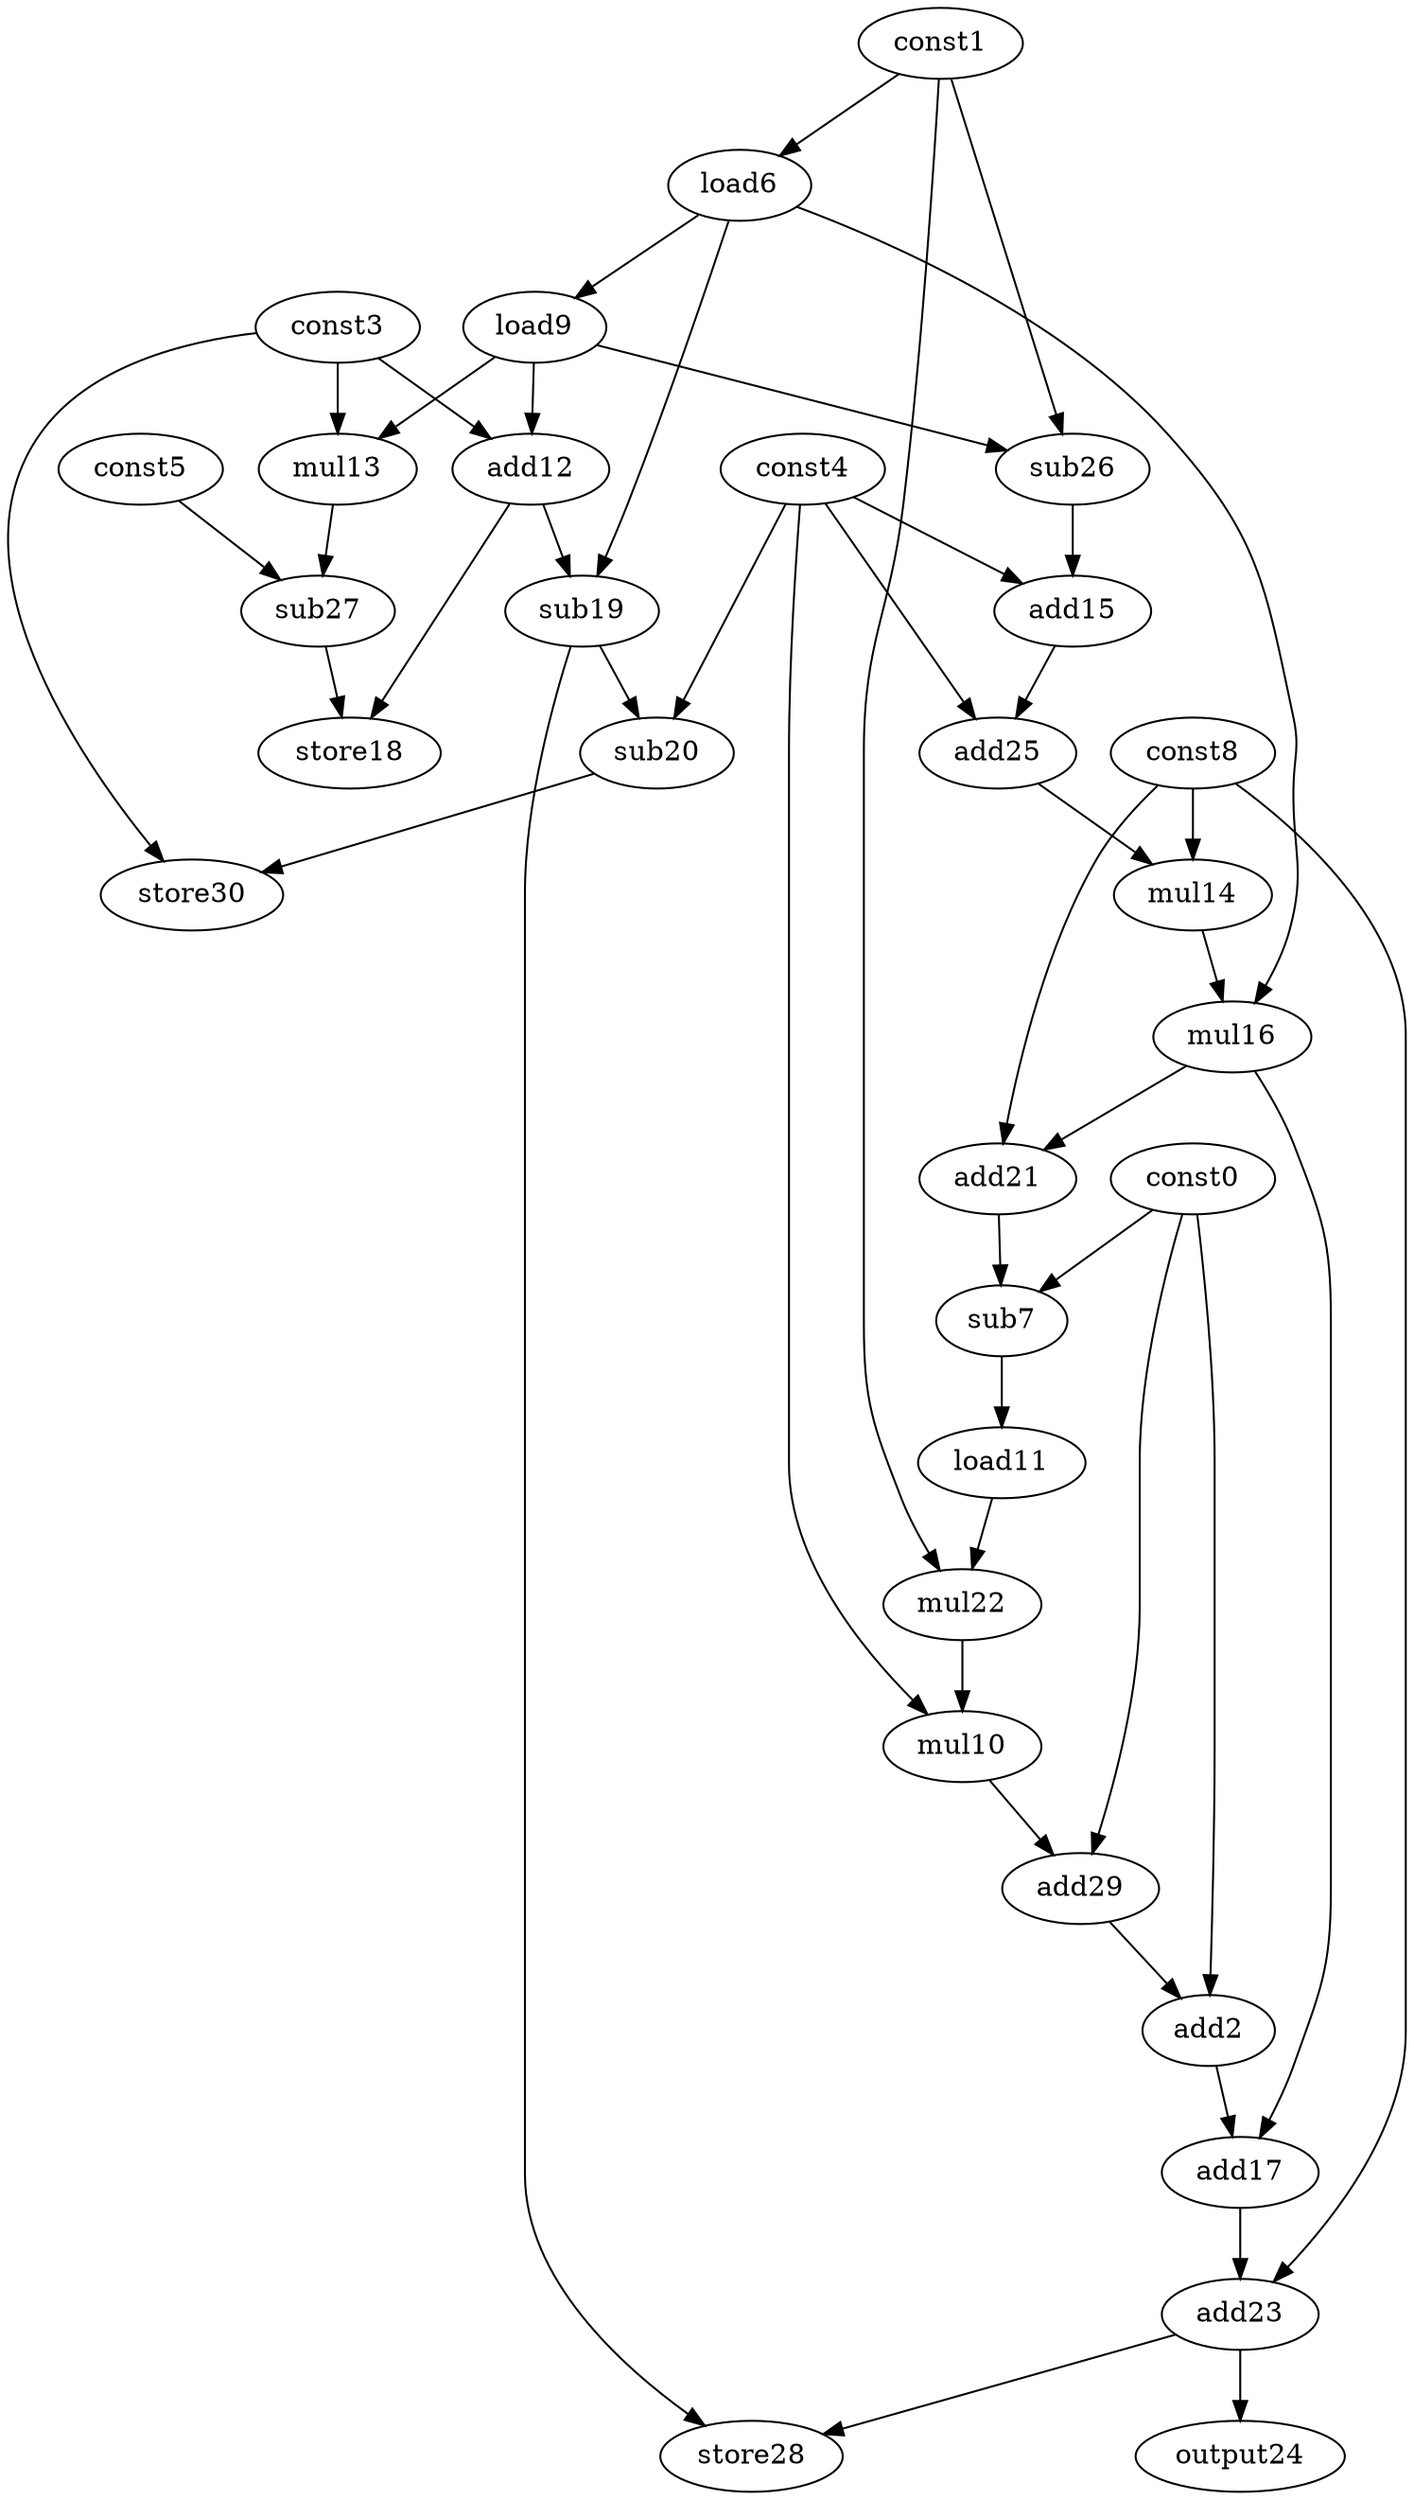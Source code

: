 digraph G { 
const0[opcode=const]; 
const1[opcode=const]; 
add2[opcode=add]; 
const3[opcode=const]; 
const4[opcode=const]; 
const5[opcode=const]; 
load6[opcode=load]; 
sub7[opcode=sub]; 
const8[opcode=const]; 
load9[opcode=load]; 
mul10[opcode=mul]; 
load11[opcode=load]; 
add12[opcode=add]; 
mul13[opcode=mul]; 
mul14[opcode=mul]; 
add15[opcode=add]; 
mul16[opcode=mul]; 
add17[opcode=add]; 
store18[opcode=store]; 
sub19[opcode=sub]; 
sub20[opcode=sub]; 
add21[opcode=add]; 
mul22[opcode=mul]; 
add23[opcode=add]; 
output24[opcode=output]; 
add25[opcode=add]; 
sub26[opcode=sub]; 
sub27[opcode=sub]; 
store28[opcode=store]; 
add29[opcode=add]; 
store30[opcode=store]; 
const1->load6[operand=0];
load6->load9[operand=0];
load9->add12[operand=0];
const3->add12[operand=1];
load9->mul13[operand=0];
const3->mul13[operand=1];
load9->sub26[operand=0];
const1->sub26[operand=1];
sub26->add15[operand=0];
const4->add15[operand=1];
add12->sub19[operand=0];
load6->sub19[operand=1];
mul13->sub27[operand=0];
const5->sub27[operand=1];
sub27->store18[operand=0];
add12->store18[operand=1];
sub19->sub20[operand=0];
const4->sub20[operand=1];
const4->add25[operand=0];
add15->add25[operand=1];
const8->mul14[operand=0];
add25->mul14[operand=1];
const3->store30[operand=0];
sub20->store30[operand=1];
mul14->mul16[operand=0];
load6->mul16[operand=1];
const8->add21[operand=0];
mul16->add21[operand=1];
const0->sub7[operand=0];
add21->sub7[operand=1];
sub7->load11[operand=0];
const1->mul22[operand=0];
load11->mul22[operand=1];
const4->mul10[operand=0];
mul22->mul10[operand=1];
const0->add29[operand=0];
mul10->add29[operand=1];
const0->add2[operand=0];
add29->add2[operand=1];
mul16->add17[operand=0];
add2->add17[operand=1];
const8->add23[operand=0];
add17->add23[operand=1];
add23->output24[operand=0];
sub19->store28[operand=0];
add23->store28[operand=1];
}
